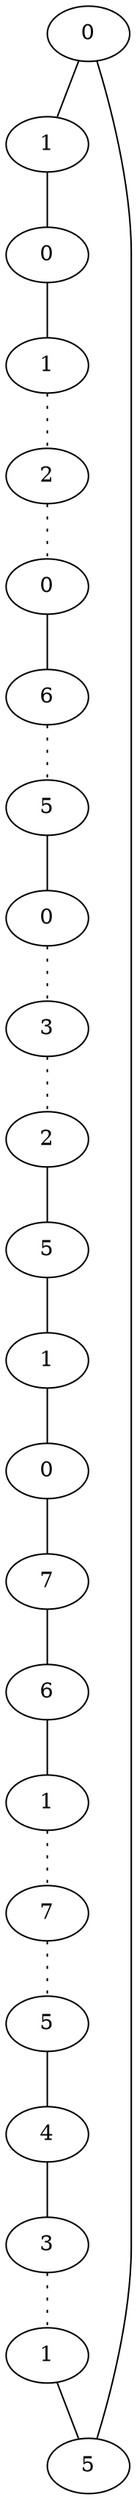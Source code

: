graph {
a0[label=0];
a1[label=1];
a2[label=0];
a3[label=1];
a4[label=2];
a5[label=0];
a6[label=6];
a7[label=5];
a8[label=0];
a9[label=3];
a10[label=2];
a11[label=5];
a12[label=1];
a13[label=0];
a14[label=7];
a15[label=6];
a16[label=1];
a17[label=7];
a18[label=5];
a19[label=4];
a20[label=3];
a21[label=1];
a22[label=5];
a0 -- a1;
a0 -- a22;
a1 -- a2;
a2 -- a3;
a3 -- a4 [style=dotted];
a4 -- a5 [style=dotted];
a5 -- a6;
a6 -- a7 [style=dotted];
a7 -- a8;
a8 -- a9 [style=dotted];
a9 -- a10 [style=dotted];
a10 -- a11;
a11 -- a12;
a12 -- a13;
a13 -- a14;
a14 -- a15;
a15 -- a16;
a16 -- a17 [style=dotted];
a17 -- a18 [style=dotted];
a18 -- a19;
a19 -- a20;
a20 -- a21 [style=dotted];
a21 -- a22;
}

